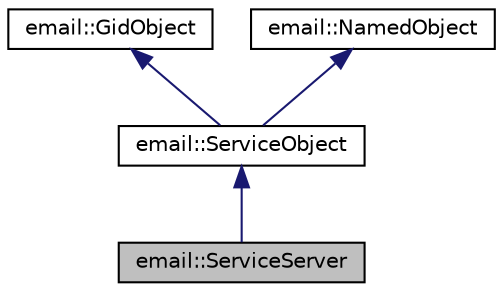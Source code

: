 digraph "email::ServiceServer"
{
 // LATEX_PDF_SIZE
  edge [fontname="Helvetica",fontsize="10",labelfontname="Helvetica",labelfontsize="10"];
  node [fontname="Helvetica",fontsize="10",shape=record];
  Node1 [label="email::ServiceServer",height=0.2,width=0.4,color="black", fillcolor="grey75", style="filled", fontcolor="black",tooltip="Service server."];
  Node2 -> Node1 [dir="back",color="midnightblue",fontsize="10",style="solid",fontname="Helvetica"];
  Node2 [label="email::ServiceObject",height=0.2,width=0.4,color="black", fillcolor="white", style="filled",URL="$classemail_1_1ServiceObject.html",tooltip="Abstract service object."];
  Node3 -> Node2 [dir="back",color="midnightblue",fontsize="10",style="solid",fontname="Helvetica"];
  Node3 [label="email::GidObject",height=0.2,width=0.4,color="black", fillcolor="white", style="filled",URL="$classemail_1_1GidObject.html",tooltip="Abstract object with a GID."];
  Node4 -> Node2 [dir="back",color="midnightblue",fontsize="10",style="solid",fontname="Helvetica"];
  Node4 [label="email::NamedObject",height=0.2,width=0.4,color="black", fillcolor="white", style="filled",URL="$classemail_1_1NamedObject.html",tooltip="Abstract object with a name."];
}
